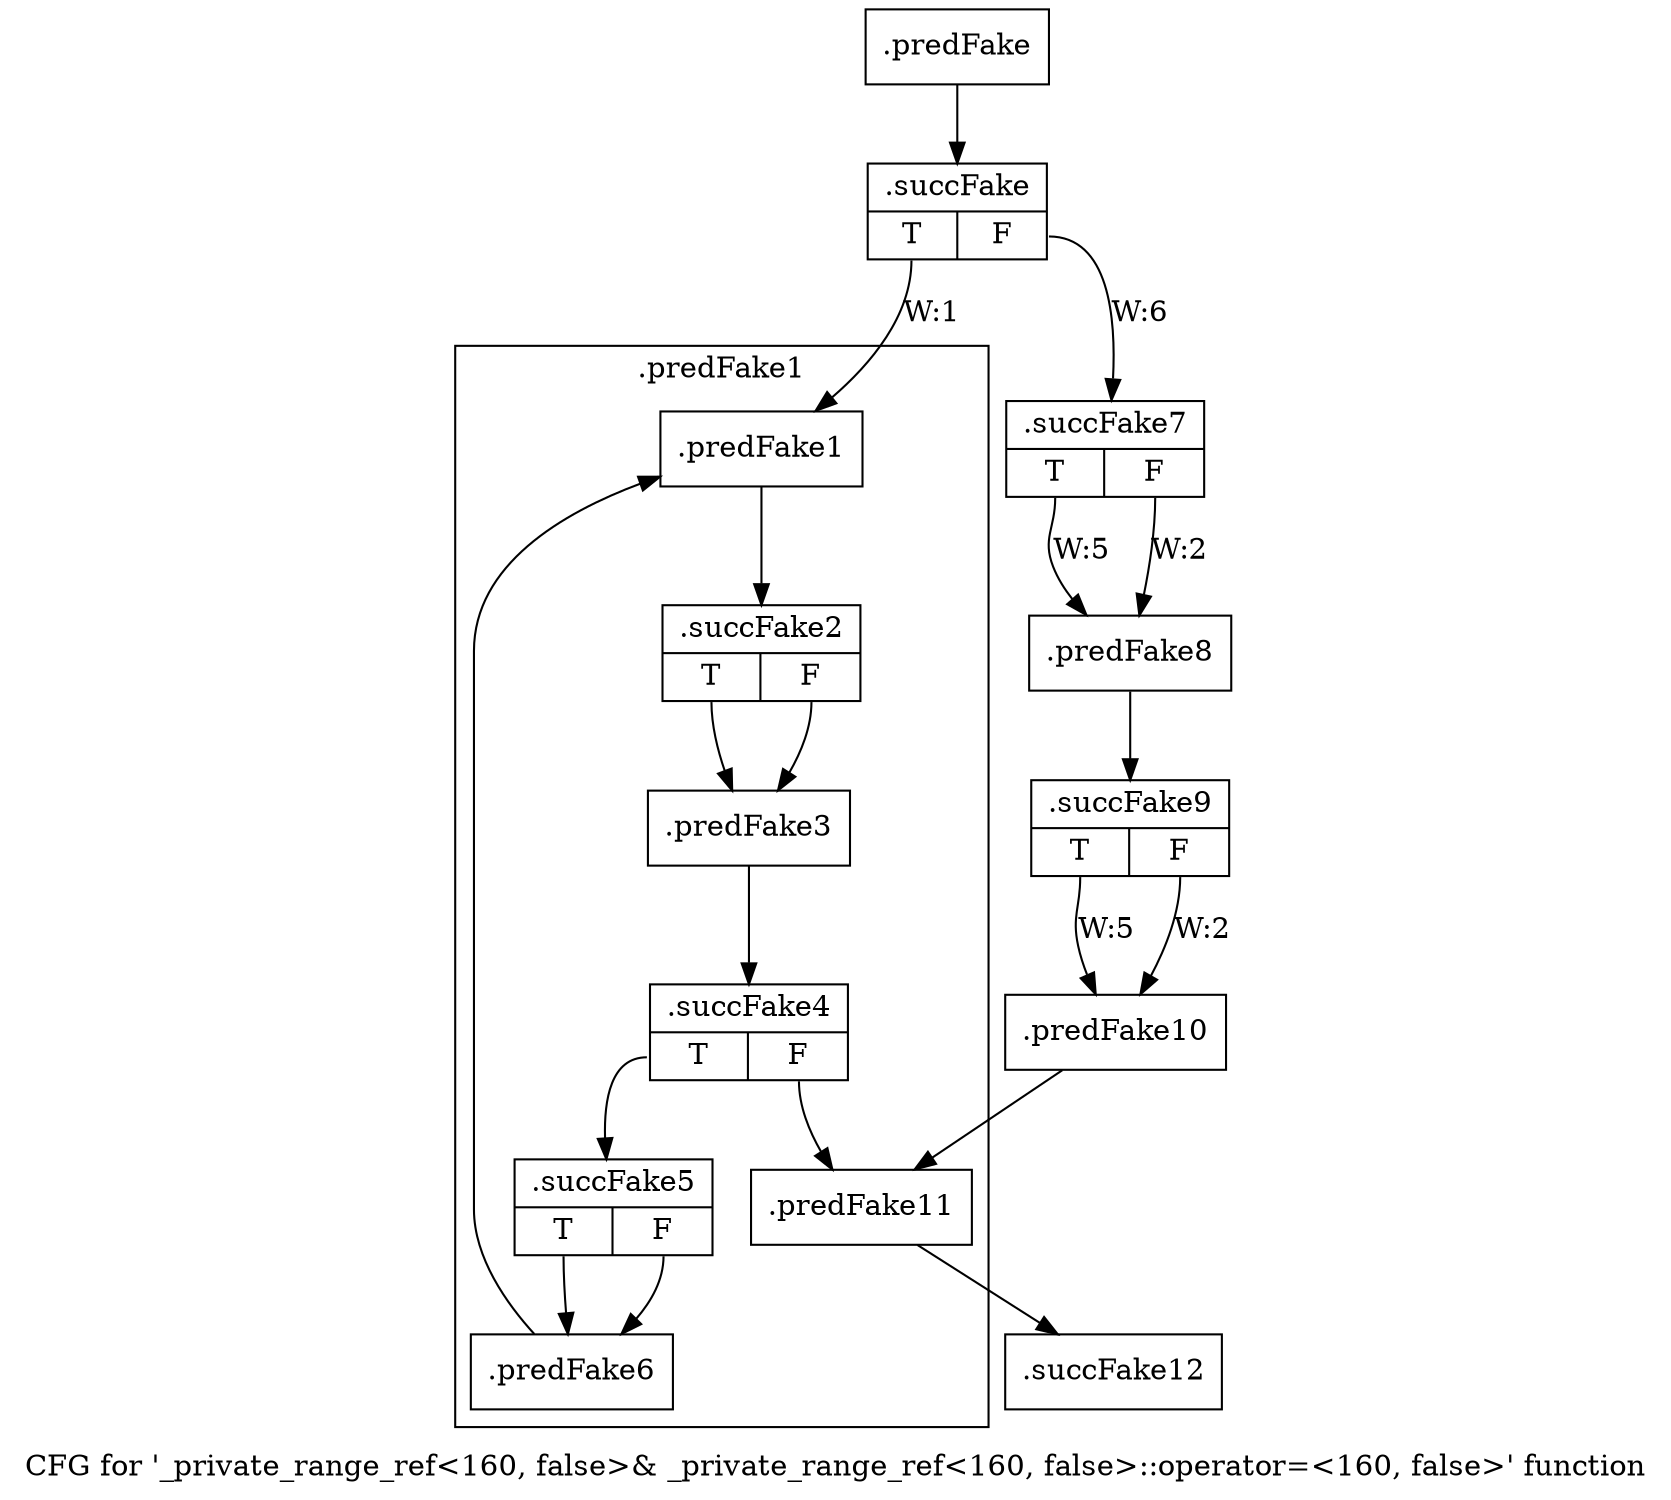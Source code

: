digraph "CFG for '_private_range_ref\<160, false\>& _private_range_ref\<160, false\>::operator=\<160, false\>' function" {
	label="CFG for '_private_range_ref\<160, false\>& _private_range_ref\<160, false\>::operator=\<160, false\>' function";

	Node0x5d13510 [shape=record,filename="",linenumber="",label="{.predFake}"];
	Node0x5d13510 -> Node0x6165e40[ callList="" memoryops="" filename="/mnt/xilinx/Vitis_HLS/2021.2/include/etc/ap_private.h" execusionnum="5"];
	Node0x6165e40 [shape=record,filename="/mnt/xilinx/Vitis_HLS/2021.2/include/etc/ap_private.h",linenumber="6424",label="{.succFake|{<s0>T|<s1>F}}"];
	Node0x6165e40:s0 -> Node0x5d14360[label="W:1" callList="" memoryops="" filename="/mnt/xilinx/Vitis_HLS/2021.2/include/etc/ap_private.h" execusionnum="0"];
	Node0x6165e40:s1 -> Node0x6166350[label="W:6" callList="" memoryops="" filename="/mnt/xilinx/Vitis_HLS/2021.2/include/etc/ap_private.h" execusionnum="5"];
	Node0x6166350 [shape=record,filename="/mnt/xilinx/Vitis_HLS/2021.2/include/etc/ap_private.h",linenumber="6430",label="{.succFake7|{<s0>T|<s1>F}}"];
	Node0x6166350:s0 -> Node0x5d146d0[label="W:5" callList="" memoryops="" filename="/mnt/xilinx/Vitis_HLS/2021.2/include/etc/ap_private.h" execusionnum="4"];
	Node0x6166350:s1 -> Node0x5d146d0[label="W:2"];
	Node0x5d146d0 [shape=record,filename="/mnt/xilinx/Vitis_HLS/2021.2/include/etc/ap_private.h",linenumber="6434",label="{.predFake8}"];
	Node0x5d146d0 -> Node0x6166510[ callList="" memoryops="" filename="/mnt/xilinx/Vitis_HLS/2021.2/include/etc/ap_private.h" execusionnum="5"];
	Node0x6166510 [shape=record,filename="/mnt/xilinx/Vitis_HLS/2021.2/include/etc/ap_private.h",linenumber="6434",label="{.succFake9|{<s0>T|<s1>F}}"];
	Node0x6166510:s0 -> Node0x5d14770[label="W:5" callList="" memoryops="" filename="/mnt/xilinx/Vitis_HLS/2021.2/include/etc/ap_private.h" execusionnum="4"];
	Node0x6166510:s1 -> Node0x5d14770[label="W:2"];
	Node0x5d14770 [shape=record,filename="/mnt/xilinx/Vitis_HLS/2021.2/include/etc/ap_private.h",linenumber="6440",label="{.predFake10}"];
	Node0x5d14770 -> Node0x5d147c0[ callList="" memoryops="" filename="/mnt/xilinx/Vitis_HLS/2021.2/include/etc/ap_private.h" execusionnum="5"];
	Node0x5d147c0 [shape=record,filename="/mnt/xilinx/Vitis_HLS/2021.2/include/etc/ap_private.h",linenumber="6462",label="{.predFake11}"];
	Node0x5d147c0 -> Node0x6161e70[ callList="" memoryops="" filename="/mnt/xilinx/Vitis_HLS/2021.2/include/etc/ap_private.h" execusionnum="0"];
	Node0x6161e70 [shape=record,filename="/mnt/xilinx/Vitis_HLS/2021.2/include/etc/ap_private.h",linenumber="6462",label="{.succFake12}"];
subgraph cluster_0 {
	label=".predFake1";
	tripcount="0";
	invocationtime="1";

	Node0x5d14360 [shape=record,filename="/mnt/xilinx/Vitis_HLS/2021.2/include/etc/ap_private.h",linenumber="6425",label="{.predFake1}"];
	Node0x5d14360 -> Node0x6165c50[ callList="" memoryops="" filename="/mnt/xilinx/Vitis_HLS/2021.2/include/etc/ap_private.h" execusionnum="0"];
	Node0x5d14400 [shape=record,filename="/mnt/xilinx/Vitis_HLS/2021.2/include/etc/ap_private.h",linenumber="6425",label="{.predFake3}"];
	Node0x5d14400 -> Node0x61660b0[ callList="" memoryops="" filename="/mnt/xilinx/Vitis_HLS/2021.2/include/etc/ap_private.h" execusionnum="0"];
	Node0x5d14540 [shape=record,filename="/mnt/xilinx/Vitis_HLS/2021.2/include/etc/ap_private.h",linenumber="6426",label="{.predFake6}"];
	Node0x5d14540 -> Node0x5d14360[ callList="" memoryops="" filename="/mnt/xilinx/Vitis_HLS/2021.2/include/etc/ap_private.h" execusionnum="0"];
	Node0x6165c50 [shape=record,filename="/mnt/xilinx/Vitis_HLS/2021.2/include/etc/ap_private.h",linenumber="6425",label="{.succFake2|{<s0>T|<s1>F}}"];
	Node0x6165c50:s0 -> Node0x5d14400[ callList="" memoryops="" filename="/mnt/xilinx/Vitis_HLS/2021.2/include/etc/ap_private.h" execusionnum="0"];
	Node0x6165c50:s1 -> Node0x5d14400;
	Node0x61660b0 [shape=record,filename="/mnt/xilinx/Vitis_HLS/2021.2/include/etc/ap_private.h",linenumber="6425",label="{.succFake4|{<s0>T|<s1>F}}"];
	Node0x61660b0:s0 -> Node0x6166160[ callList="" memoryops="" filename="/mnt/xilinx/Vitis_HLS/2021.2/include/etc/ap_private.h" execusionnum="0"];
	Node0x61660b0:s1 -> Node0x5d147c0[ callList="" memoryops="" filename="/mnt/xilinx/Vitis_HLS/2021.2/include/etc/ap_private.h" execusionnum="0"];
	Node0x6166160 [shape=record,filename="/mnt/xilinx/Vitis_HLS/2021.2/include/etc/ap_private.h",linenumber="6426",label="{.succFake5|{<s0>T|<s1>F}}"];
	Node0x6166160:s0 -> Node0x5d14540[ callList="" memoryops="" filename="/mnt/xilinx/Vitis_HLS/2021.2/include/etc/ap_private.h" execusionnum="0"];
	Node0x6166160:s1 -> Node0x5d14540[ callList="" memoryops="" filename="/mnt/xilinx/Vitis_HLS/2021.2/include/etc/ap_private.h" execusionnum="0"];
}
}
